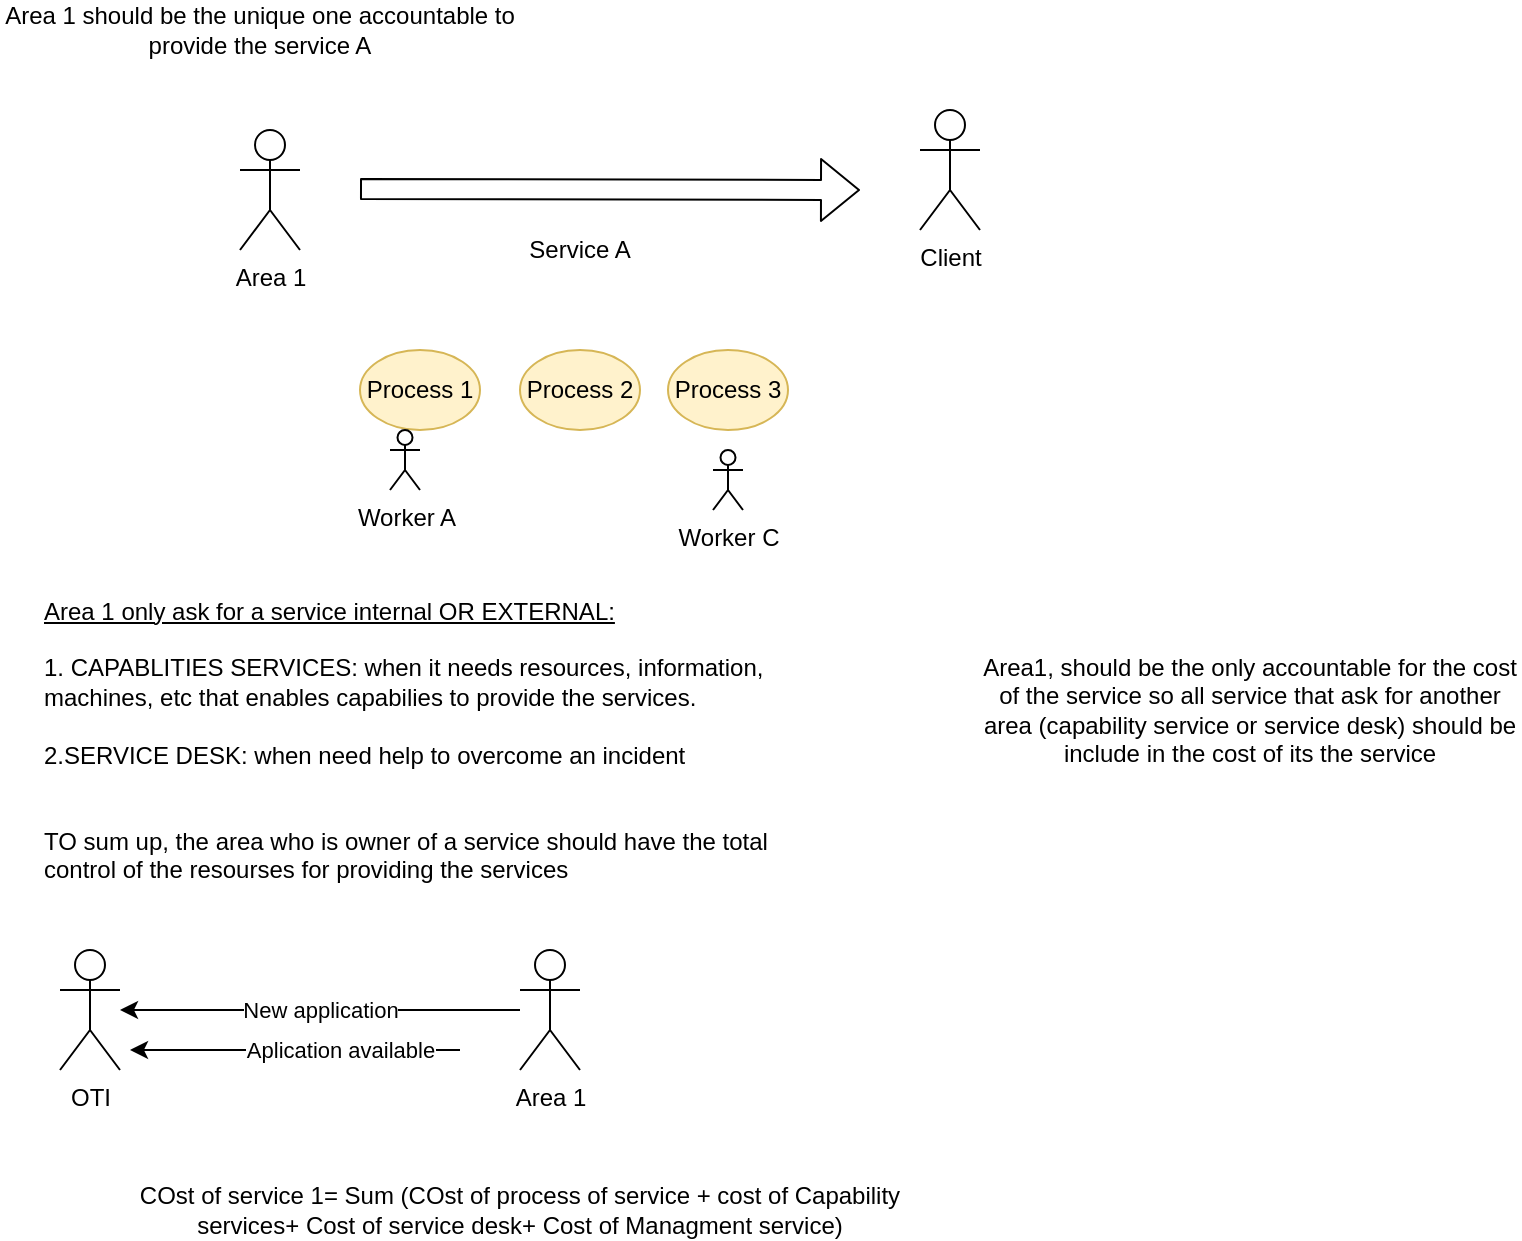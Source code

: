 <mxfile version="14.4.4" type="github">
  <diagram id="26vAVl-bKkT6xm7p6sql" name="Page-1">
    <mxGraphModel dx="1038" dy="548" grid="1" gridSize="10" guides="1" tooltips="1" connect="1" arrows="1" fold="1" page="1" pageScale="1" pageWidth="827" pageHeight="1169" math="0" shadow="0">
      <root>
        <mxCell id="0" />
        <mxCell id="1" parent="0" />
        <mxCell id="fQpC6n1c5xATC8OqoRWS-1" value="" style="shape=flexArrow;endArrow=classic;html=1;" parent="1" edge="1">
          <mxGeometry width="50" height="50" relative="1" as="geometry">
            <mxPoint x="230" y="219.5" as="sourcePoint" />
            <mxPoint x="480" y="220" as="targetPoint" />
          </mxGeometry>
        </mxCell>
        <mxCell id="fQpC6n1c5xATC8OqoRWS-2" value="Client" style="shape=umlActor;verticalLabelPosition=bottom;verticalAlign=top;html=1;outlineConnect=0;" parent="1" vertex="1">
          <mxGeometry x="510" y="180" width="30" height="60" as="geometry" />
        </mxCell>
        <mxCell id="fQpC6n1c5xATC8OqoRWS-3" value="Area 1" style="shape=umlActor;verticalLabelPosition=bottom;verticalAlign=top;html=1;outlineConnect=0;" parent="1" vertex="1">
          <mxGeometry x="170" y="190" width="30" height="60" as="geometry" />
        </mxCell>
        <mxCell id="fQpC6n1c5xATC8OqoRWS-4" value="Area 1 should be the unique one accountable to provide the service A" style="text;html=1;strokeColor=none;fillColor=none;align=center;verticalAlign=middle;whiteSpace=wrap;rounded=0;" parent="1" vertex="1">
          <mxGeometry x="50" y="130" width="260" height="20" as="geometry" />
        </mxCell>
        <mxCell id="fQpC6n1c5xATC8OqoRWS-5" value="Service A" style="text;html=1;strokeColor=none;fillColor=none;align=center;verticalAlign=middle;whiteSpace=wrap;rounded=0;" parent="1" vertex="1">
          <mxGeometry x="290" y="240" width="100" height="20" as="geometry" />
        </mxCell>
        <mxCell id="fQpC6n1c5xATC8OqoRWS-6" value="Process 1" style="ellipse;whiteSpace=wrap;html=1;fillColor=#fff2cc;strokeColor=#d6b656;" parent="1" vertex="1">
          <mxGeometry x="230" y="300" width="60" height="40" as="geometry" />
        </mxCell>
        <mxCell id="fQpC6n1c5xATC8OqoRWS-9" value="Process 2" style="ellipse;whiteSpace=wrap;html=1;fillColor=#fff2cc;strokeColor=#d6b656;" parent="1" vertex="1">
          <mxGeometry x="310" y="300" width="60" height="40" as="geometry" />
        </mxCell>
        <mxCell id="fQpC6n1c5xATC8OqoRWS-10" value="Process 3" style="ellipse;whiteSpace=wrap;html=1;fillColor=#fff2cc;strokeColor=#d6b656;" parent="1" vertex="1">
          <mxGeometry x="384" y="300" width="60" height="40" as="geometry" />
        </mxCell>
        <mxCell id="fQpC6n1c5xATC8OqoRWS-11" value="Worker A" style="shape=umlActor;verticalLabelPosition=bottom;verticalAlign=top;html=1;outlineConnect=0;" parent="1" vertex="1">
          <mxGeometry x="245" y="340" width="15" height="30" as="geometry" />
        </mxCell>
        <mxCell id="fQpC6n1c5xATC8OqoRWS-12" value="Worker C" style="shape=umlActor;verticalLabelPosition=bottom;verticalAlign=top;html=1;outlineConnect=0;" parent="1" vertex="1">
          <mxGeometry x="406.5" y="350" width="15" height="30" as="geometry" />
        </mxCell>
        <mxCell id="fQpC6n1c5xATC8OqoRWS-13" value="&lt;div&gt;&lt;span&gt;&lt;u&gt;Area 1 only ask for a service internal OR EXTERNAL:&lt;/u&gt;&lt;/span&gt;&lt;/div&gt;&lt;br&gt;1. CAPABLITIES SERVICES: when it needs resources, information, machines, etc that enables capabilies to provide the services.&lt;br&gt;&lt;br&gt;&lt;div&gt;&lt;span&gt;2.SERVICE DESK: when need help to overcome an incident&lt;/span&gt;&lt;/div&gt;&lt;div&gt;&lt;span&gt;&lt;br&gt;&lt;/span&gt;&lt;/div&gt;&lt;div&gt;&lt;span&gt;&lt;br&gt;&lt;/span&gt;&lt;/div&gt;&lt;div&gt;&lt;span&gt;TO sum up, the area who is owner of a service should have the total control of the resourses for providing the services&lt;/span&gt;&lt;/div&gt;" style="text;html=1;strokeColor=none;fillColor=none;align=left;verticalAlign=middle;whiteSpace=wrap;rounded=0;" parent="1" vertex="1">
          <mxGeometry x="70" y="420" width="370" height="150" as="geometry" />
        </mxCell>
        <mxCell id="fQpC6n1c5xATC8OqoRWS-14" value="Area1, should be the only accountable for the cost of the service so all service that ask for another area (capability service or service desk) should be include in the cost of its the service" style="text;html=1;strokeColor=none;fillColor=none;align=center;verticalAlign=middle;whiteSpace=wrap;rounded=0;" parent="1" vertex="1">
          <mxGeometry x="540" y="430" width="270" height="100" as="geometry" />
        </mxCell>
        <mxCell id="fQpC6n1c5xATC8OqoRWS-17" value="Area 1" style="shape=umlActor;verticalLabelPosition=bottom;verticalAlign=top;html=1;outlineConnect=0;" parent="1" vertex="1">
          <mxGeometry x="310" y="600" width="30" height="60" as="geometry" />
        </mxCell>
        <mxCell id="fQpC6n1c5xATC8OqoRWS-18" value="" style="endArrow=classic;html=1;" parent="1" source="fQpC6n1c5xATC8OqoRWS-17" edge="1">
          <mxGeometry width="50" height="50" relative="1" as="geometry">
            <mxPoint x="140" y="730" as="sourcePoint" />
            <mxPoint x="110" y="630" as="targetPoint" />
          </mxGeometry>
        </mxCell>
        <mxCell id="fQpC6n1c5xATC8OqoRWS-21" value="New application" style="edgeLabel;html=1;align=center;verticalAlign=middle;resizable=0;points=[];" parent="fQpC6n1c5xATC8OqoRWS-18" vertex="1" connectable="0">
          <mxGeometry x="0.435" relative="1" as="geometry">
            <mxPoint x="43.1" as="offset" />
          </mxGeometry>
        </mxCell>
        <mxCell id="fQpC6n1c5xATC8OqoRWS-19" value="OTI" style="shape=umlActor;verticalLabelPosition=bottom;verticalAlign=top;html=1;outlineConnect=0;" parent="1" vertex="1">
          <mxGeometry x="80" y="600" width="30" height="60" as="geometry" />
        </mxCell>
        <mxCell id="fQpC6n1c5xATC8OqoRWS-23" value="" style="endArrow=classic;html=1;" parent="1" edge="1">
          <mxGeometry width="50" height="50" relative="1" as="geometry">
            <mxPoint x="280" y="650" as="sourcePoint" />
            <mxPoint x="115" y="650" as="targetPoint" />
          </mxGeometry>
        </mxCell>
        <mxCell id="fQpC6n1c5xATC8OqoRWS-24" value="Aplication available" style="edgeLabel;html=1;align=center;verticalAlign=middle;resizable=0;points=[];" parent="fQpC6n1c5xATC8OqoRWS-23" vertex="1" connectable="0">
          <mxGeometry x="-0.86" relative="1" as="geometry">
            <mxPoint x="-48.28" as="offset" />
          </mxGeometry>
        </mxCell>
        <mxCell id="fQpC6n1c5xATC8OqoRWS-26" value="COst of service 1= Sum (COst of process of service + cost of Capability services+ Cost of service desk+ Cost of Managment service)" style="text;html=1;strokeColor=none;fillColor=none;align=center;verticalAlign=middle;whiteSpace=wrap;rounded=0;" parent="1" vertex="1">
          <mxGeometry x="110" y="720" width="400" height="20" as="geometry" />
        </mxCell>
      </root>
    </mxGraphModel>
  </diagram>
</mxfile>
